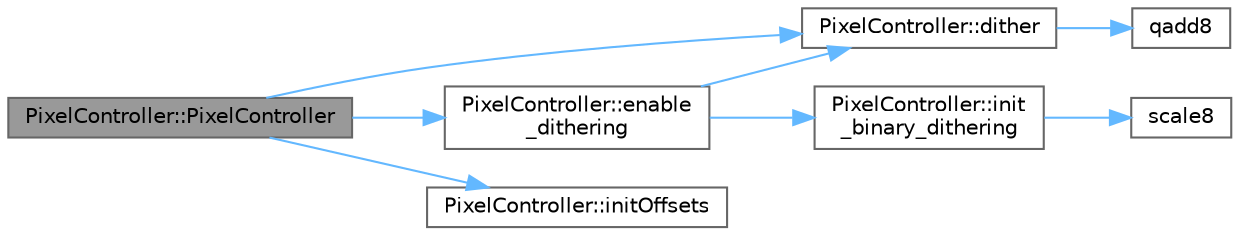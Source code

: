 digraph "PixelController::PixelController"
{
 // LATEX_PDF_SIZE
  bgcolor="transparent";
  edge [fontname=Helvetica,fontsize=10,labelfontname=Helvetica,labelfontsize=10];
  node [fontname=Helvetica,fontsize=10,shape=box,height=0.2,width=0.4];
  rankdir="LR";
  Node1 [id="Node000001",label="PixelController::PixelController",height=0.2,width=0.4,color="gray40", fillcolor="grey60", style="filled", fontcolor="black",tooltip="Constructor."];
  Node1 -> Node2 [id="edge1_Node000001_Node000002",color="steelblue1",style="solid",tooltip=" "];
  Node2 [id="Node000002",label="PixelController::dither",height=0.2,width=0.4,color="grey40", fillcolor="white", style="filled",URL="$d0/dee/struct_pixel_controller.html#aa2a1b38058a62a4337605425e482202f",tooltip="Calculate a dither value using the per-channel dither data."];
  Node2 -> Node3 [id="edge2_Node000002_Node000003",color="steelblue1",style="solid",tooltip=" "];
  Node3 [id="Node000003",label="qadd8",height=0.2,width=0.4,color="grey40", fillcolor="white", style="filled",URL="$d5/d98/group___math.html#ga07133b3085824d0fcd4f5086d286c4b5",tooltip="Add one byte to another, saturating at 0xFF."];
  Node1 -> Node4 [id="edge3_Node000001_Node000004",color="steelblue1",style="solid",tooltip=" "];
  Node4 [id="Node000004",label="PixelController::enable\l_dithering",height=0.2,width=0.4,color="grey40", fillcolor="white", style="filled",URL="$d0/dee/struct_pixel_controller.html#aa86847022436988b28343a76bab0db4c",tooltip="Toggle dithering enable If dithering is set to enabled, this will re-init the dithering values (init_..."];
  Node4 -> Node2 [id="edge4_Node000004_Node000002",color="steelblue1",style="solid",tooltip=" "];
  Node4 -> Node5 [id="edge5_Node000004_Node000005",color="steelblue1",style="solid",tooltip=" "];
  Node5 [id="Node000005",label="PixelController::init\l_binary_dithering",height=0.2,width=0.4,color="grey40", fillcolor="white", style="filled",URL="$d0/dee/struct_pixel_controller.html#a2a8441da873d3a094c15c337b34d3e43",tooltip="Set up the values for binary dithering."];
  Node5 -> Node6 [id="edge6_Node000005_Node000006",color="steelblue1",style="solid",tooltip=" "];
  Node6 [id="Node000006",label="scale8",height=0.2,width=0.4,color="grey40", fillcolor="white", style="filled",URL="$d0/da8/group___scaling.html#gad7535ccda9c92470c4e6ee0265585555",tooltip="Scale one byte by a second one, which is treated as the numerator of a fraction whose denominator is ..."];
  Node1 -> Node7 [id="edge7_Node000001_Node000007",color="steelblue1",style="solid",tooltip=" "];
  Node7 [id="Node000007",label="PixelController::initOffsets",height=0.2,width=0.4,color="grey40", fillcolor="white", style="filled",URL="$d0/dee/struct_pixel_controller.html#a358944f031ee8b8536d2f48ca670de77",tooltip="Initialize the PixelController::mOffsets array based on the length of the strip."];
}
